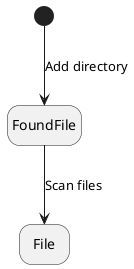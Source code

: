 @startuml

hide empty description

[*] --> FoundFile : Add directory
FoundFile --> File : Scan files


@enduml
